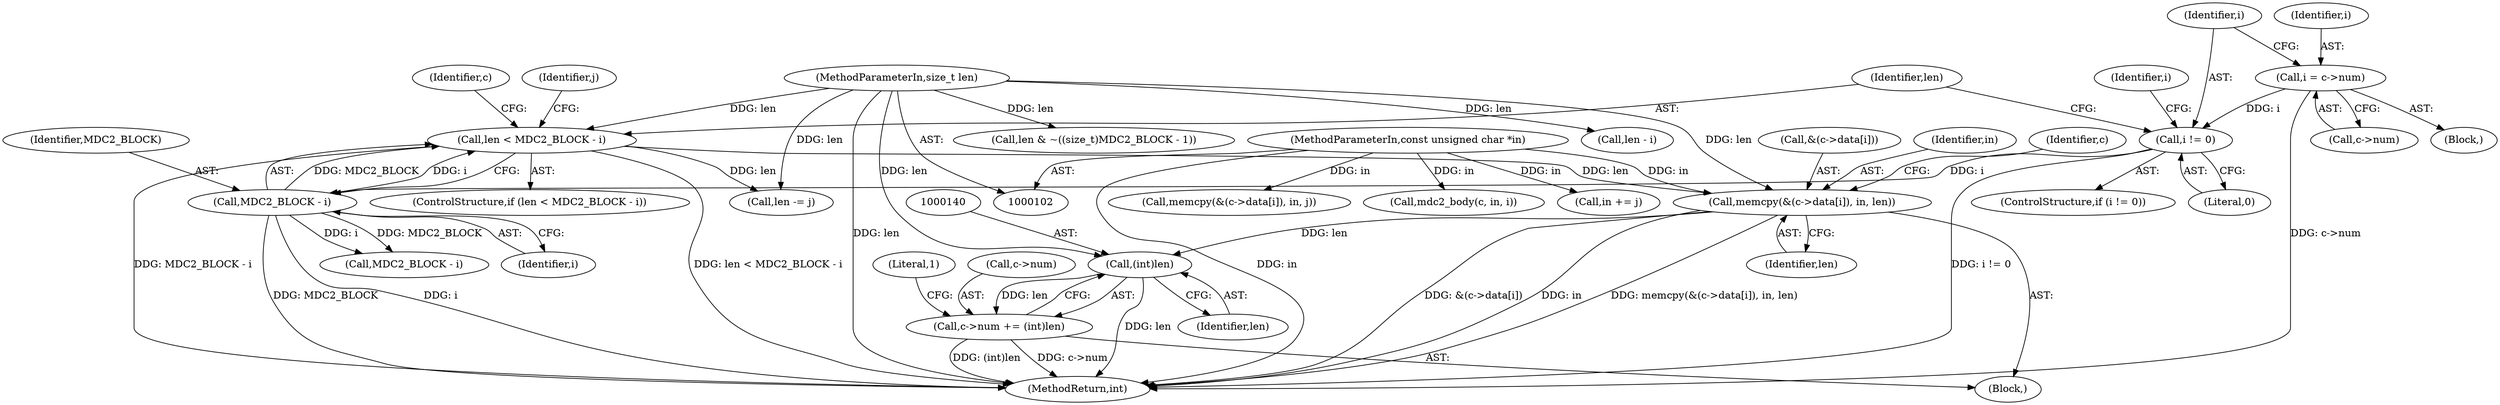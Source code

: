 digraph "0_openssl_55d83bf7c10c7b205fffa23fa7c3977491e56c07@API" {
"1000126" [label="(Call,memcpy(&(c->data[i]), in, len))"];
"1000104" [label="(MethodParameterIn,const unsigned char *in)"];
"1000120" [label="(Call,len < MDC2_BLOCK - i)"];
"1000105" [label="(MethodParameterIn,size_t len)"];
"1000122" [label="(Call,MDC2_BLOCK - i)"];
"1000115" [label="(Call,i != 0)"];
"1000109" [label="(Call,i = c->num)"];
"1000139" [label="(Call,(int)len)"];
"1000135" [label="(Call,c->num += (int)len)"];
"1000120" [label="(Call,len < MDC2_BLOCK - i)"];
"1000137" [label="(Identifier,c)"];
"1000109" [label="(Call,i = c->num)"];
"1000124" [label="(Identifier,i)"];
"1000141" [label="(Identifier,len)"];
"1000121" [label="(Identifier,len)"];
"1000151" [label="(Call,memcpy(&(c->data[i]), in, j))"];
"1000126" [label="(Call,memcpy(&(c->data[i]), in, len))"];
"1000147" [label="(Identifier,j)"];
"1000160" [label="(Call,len -= j)"];
"1000122" [label="(Call,MDC2_BLOCK - i)"];
"1000127" [label="(Call,&(c->data[i]))"];
"1000229" [label="(MethodReturn,int)"];
"1000119" [label="(ControlStructure,if (len < MDC2_BLOCK - i))"];
"1000194" [label="(Call,mdc2_body(c, in, i))"];
"1000139" [label="(Call,(int)len)"];
"1000105" [label="(MethodParameterIn,size_t len)"];
"1000125" [label="(Block,)"];
"1000182" [label="(Call,len & ~((size_t)MDC2_BLOCK - 1))"];
"1000114" [label="(ControlStructure,if (i != 0))"];
"1000163" [label="(Call,in += j)"];
"1000143" [label="(Literal,1)"];
"1000115" [label="(Call,i != 0)"];
"1000136" [label="(Call,c->num)"];
"1000110" [label="(Identifier,i)"];
"1000104" [label="(MethodParameterIn,const unsigned char *in)"];
"1000200" [label="(Call,len - i)"];
"1000148" [label="(Call,MDC2_BLOCK - i)"];
"1000106" [label="(Block,)"];
"1000123" [label="(Identifier,MDC2_BLOCK)"];
"1000133" [label="(Identifier,in)"];
"1000116" [label="(Identifier,i)"];
"1000111" [label="(Call,c->num)"];
"1000134" [label="(Identifier,len)"];
"1000135" [label="(Call,c->num += (int)len)"];
"1000117" [label="(Literal,0)"];
"1000181" [label="(Identifier,i)"];
"1000130" [label="(Identifier,c)"];
"1000126" -> "1000125"  [label="AST: "];
"1000126" -> "1000134"  [label="CFG: "];
"1000127" -> "1000126"  [label="AST: "];
"1000133" -> "1000126"  [label="AST: "];
"1000134" -> "1000126"  [label="AST: "];
"1000137" -> "1000126"  [label="CFG: "];
"1000126" -> "1000229"  [label="DDG: &(c->data[i])"];
"1000126" -> "1000229"  [label="DDG: in"];
"1000126" -> "1000229"  [label="DDG: memcpy(&(c->data[i]), in, len)"];
"1000104" -> "1000126"  [label="DDG: in"];
"1000120" -> "1000126"  [label="DDG: len"];
"1000105" -> "1000126"  [label="DDG: len"];
"1000126" -> "1000139"  [label="DDG: len"];
"1000104" -> "1000102"  [label="AST: "];
"1000104" -> "1000229"  [label="DDG: in"];
"1000104" -> "1000151"  [label="DDG: in"];
"1000104" -> "1000163"  [label="DDG: in"];
"1000104" -> "1000194"  [label="DDG: in"];
"1000120" -> "1000119"  [label="AST: "];
"1000120" -> "1000122"  [label="CFG: "];
"1000121" -> "1000120"  [label="AST: "];
"1000122" -> "1000120"  [label="AST: "];
"1000130" -> "1000120"  [label="CFG: "];
"1000147" -> "1000120"  [label="CFG: "];
"1000120" -> "1000229"  [label="DDG: len < MDC2_BLOCK - i"];
"1000120" -> "1000229"  [label="DDG: MDC2_BLOCK - i"];
"1000105" -> "1000120"  [label="DDG: len"];
"1000122" -> "1000120"  [label="DDG: MDC2_BLOCK"];
"1000122" -> "1000120"  [label="DDG: i"];
"1000120" -> "1000160"  [label="DDG: len"];
"1000105" -> "1000102"  [label="AST: "];
"1000105" -> "1000229"  [label="DDG: len"];
"1000105" -> "1000139"  [label="DDG: len"];
"1000105" -> "1000160"  [label="DDG: len"];
"1000105" -> "1000182"  [label="DDG: len"];
"1000105" -> "1000200"  [label="DDG: len"];
"1000122" -> "1000124"  [label="CFG: "];
"1000123" -> "1000122"  [label="AST: "];
"1000124" -> "1000122"  [label="AST: "];
"1000122" -> "1000229"  [label="DDG: MDC2_BLOCK"];
"1000122" -> "1000229"  [label="DDG: i"];
"1000115" -> "1000122"  [label="DDG: i"];
"1000122" -> "1000148"  [label="DDG: MDC2_BLOCK"];
"1000122" -> "1000148"  [label="DDG: i"];
"1000115" -> "1000114"  [label="AST: "];
"1000115" -> "1000117"  [label="CFG: "];
"1000116" -> "1000115"  [label="AST: "];
"1000117" -> "1000115"  [label="AST: "];
"1000121" -> "1000115"  [label="CFG: "];
"1000181" -> "1000115"  [label="CFG: "];
"1000115" -> "1000229"  [label="DDG: i != 0"];
"1000109" -> "1000115"  [label="DDG: i"];
"1000109" -> "1000106"  [label="AST: "];
"1000109" -> "1000111"  [label="CFG: "];
"1000110" -> "1000109"  [label="AST: "];
"1000111" -> "1000109"  [label="AST: "];
"1000116" -> "1000109"  [label="CFG: "];
"1000109" -> "1000229"  [label="DDG: c->num"];
"1000139" -> "1000135"  [label="AST: "];
"1000139" -> "1000141"  [label="CFG: "];
"1000140" -> "1000139"  [label="AST: "];
"1000141" -> "1000139"  [label="AST: "];
"1000135" -> "1000139"  [label="CFG: "];
"1000139" -> "1000229"  [label="DDG: len"];
"1000139" -> "1000135"  [label="DDG: len"];
"1000135" -> "1000125"  [label="AST: "];
"1000136" -> "1000135"  [label="AST: "];
"1000143" -> "1000135"  [label="CFG: "];
"1000135" -> "1000229"  [label="DDG: (int)len"];
"1000135" -> "1000229"  [label="DDG: c->num"];
}
